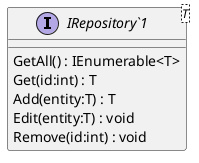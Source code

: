 @startuml
interface "IRepository`1"<T> {
    GetAll() : IEnumerable<T>
    Get(id:int) : T
    Add(entity:T) : T
    Edit(entity:T) : void
    Remove(id:int) : void
}
@enduml
